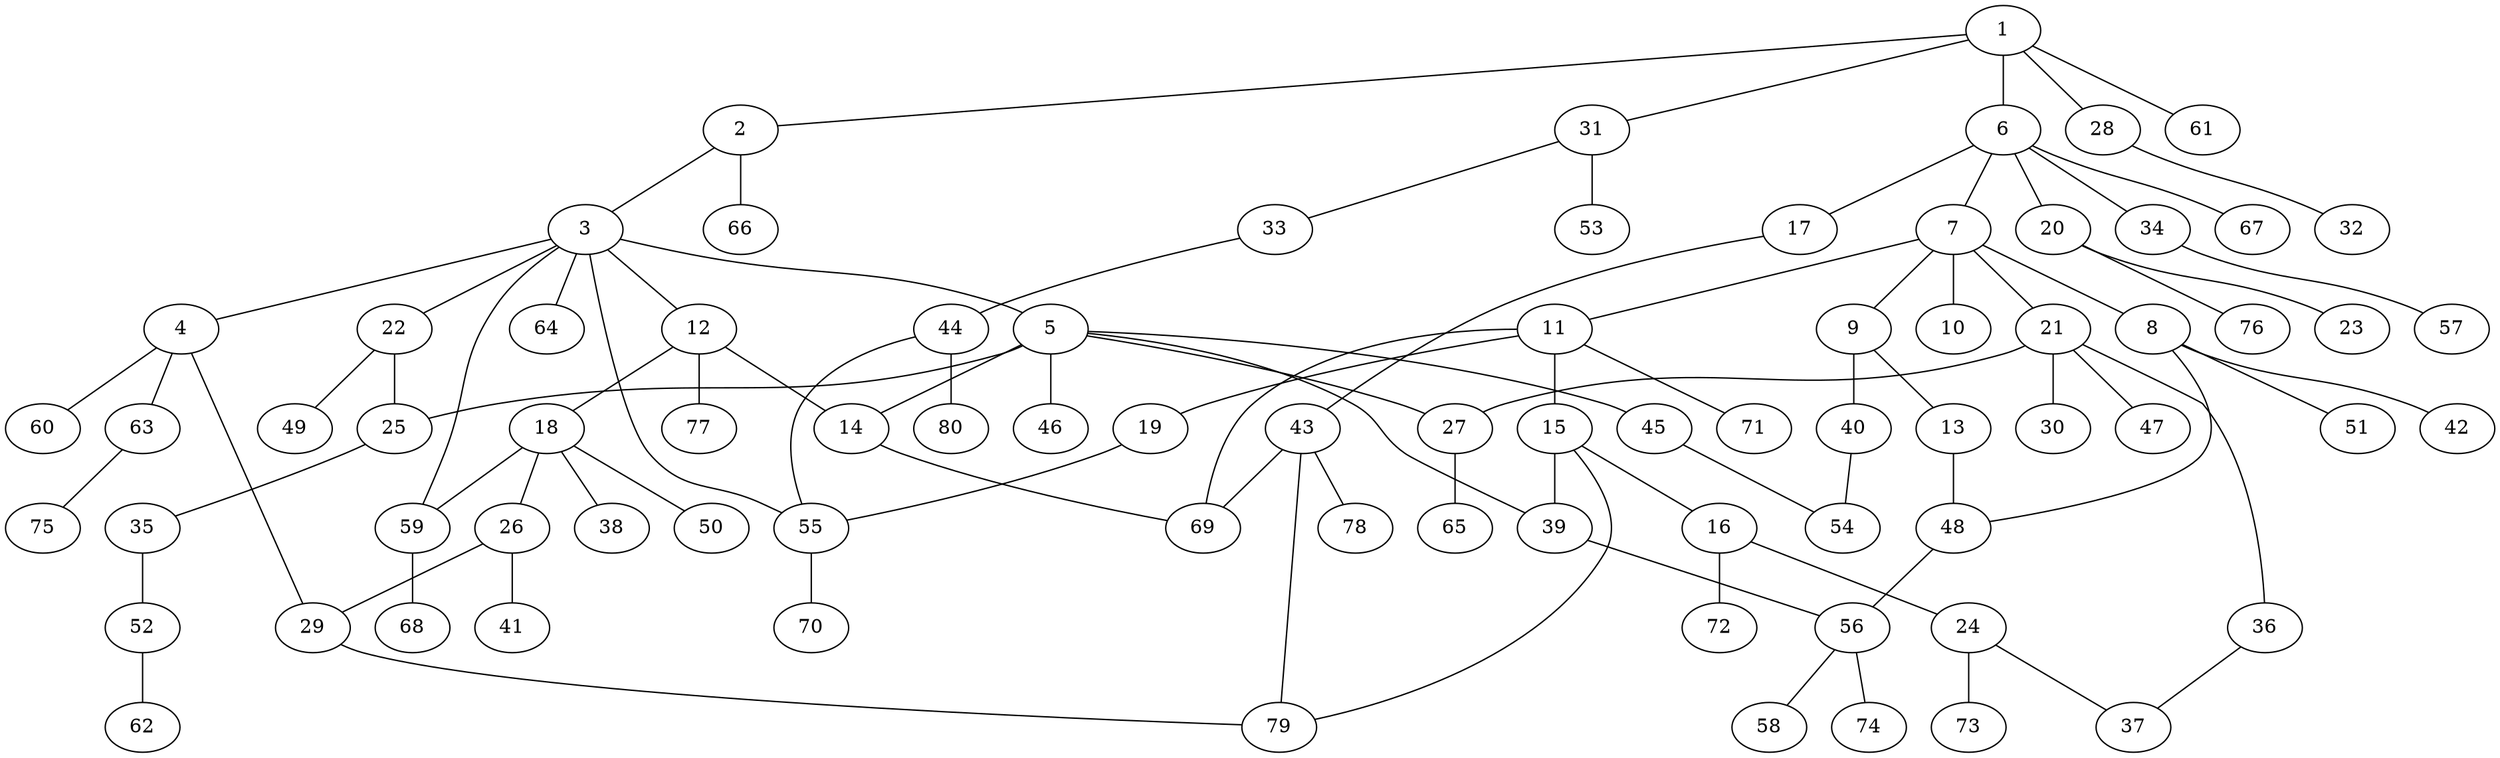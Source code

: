graph graphname {1--2
1--6
1--28
1--31
1--61
2--3
2--66
3--4
3--5
3--12
3--22
3--55
3--59
3--64
4--29
4--60
4--63
5--14
5--25
5--27
5--39
5--45
5--46
6--7
6--17
6--20
6--34
6--67
7--8
7--9
7--10
7--11
7--21
8--42
8--48
8--51
9--13
9--40
11--15
11--19
11--69
11--71
12--14
12--18
12--77
13--48
14--69
15--16
15--39
15--79
16--24
16--72
17--43
18--26
18--38
18--50
18--59
19--55
20--23
20--76
21--27
21--30
21--36
21--47
22--25
22--49
24--37
24--73
25--35
26--29
26--41
27--65
28--32
29--79
31--33
31--53
33--44
34--57
35--52
36--37
39--56
40--54
43--69
43--78
43--79
44--55
44--80
45--54
48--56
52--62
55--70
56--58
56--74
59--68
63--75
}